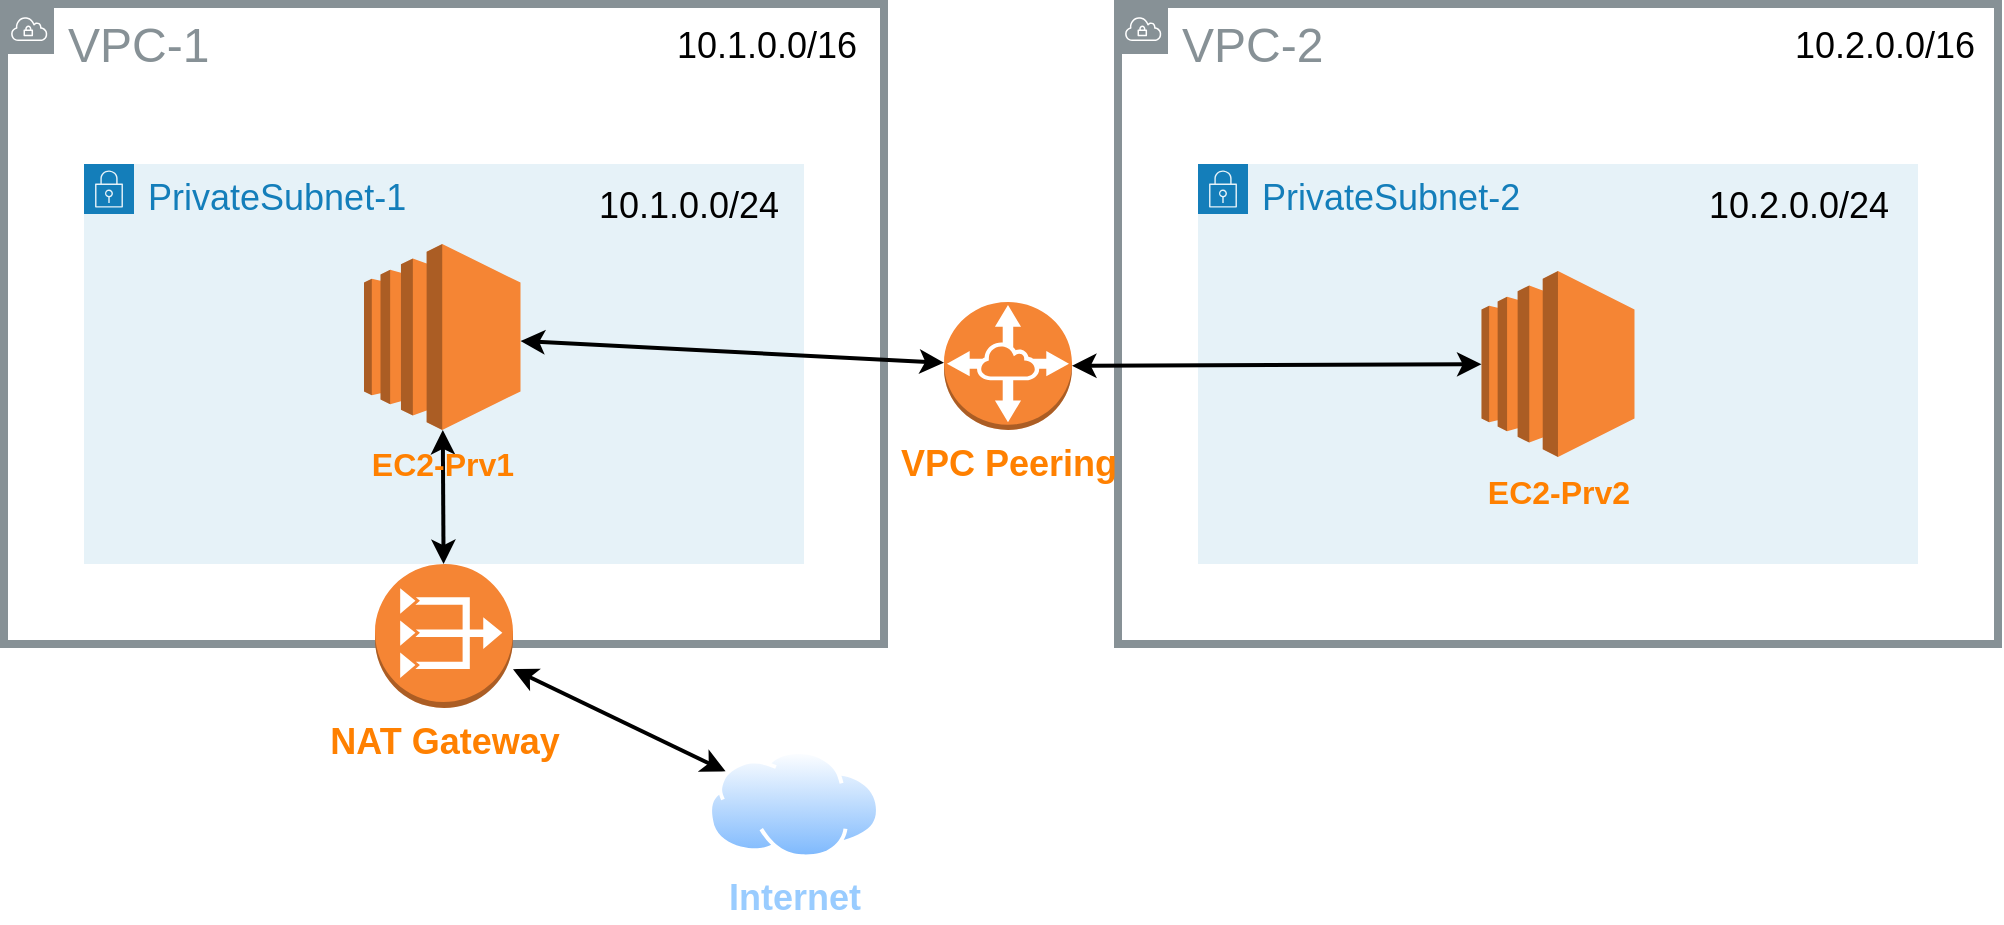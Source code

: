 <mxfile version="17.4.0" type="github">
  <diagram name="Page-1" id="e3a06f82-3646-2815-327d-82caf3d4e204">
    <mxGraphModel dx="1351" dy="847" grid="0" gridSize="10" guides="1" tooltips="1" connect="1" arrows="1" fold="1" page="1" pageScale="1.5" pageWidth="1169" pageHeight="826" background="none" math="0" shadow="0">
      <root>
        <mxCell id="0" style=";html=1;" />
        <mxCell id="1" style=";html=1;" parent="0" />
        <mxCell id="8lfY5L09jLnos-yv3J4h-9" value="&lt;font style=&quot;font-size: 18px&quot;&gt;PrivateSubnet-1&lt;/font&gt;" style="points=[[0,0],[0.25,0],[0.5,0],[0.75,0],[1,0],[1,0.25],[1,0.5],[1,0.75],[1,1],[0.75,1],[0.5,1],[0.25,1],[0,1],[0,0.75],[0,0.5],[0,0.25]];outlineConnect=0;gradientColor=none;html=1;whiteSpace=wrap;fontSize=12;fontStyle=0;container=1;pointerEvents=0;collapsible=0;recursiveResize=0;shape=mxgraph.aws4.group;grIcon=mxgraph.aws4.group_security_group;grStroke=0;strokeColor=#147EBA;fillColor=#E6F2F8;verticalAlign=top;align=left;spacingLeft=30;fontColor=#147EBA;dashed=0;strokeWidth=3;" vertex="1" parent="1">
          <mxGeometry x="360" y="240" width="360" height="200" as="geometry" />
        </mxCell>
        <mxCell id="8lfY5L09jLnos-yv3J4h-6" value="&lt;font style=&quot;font-size: 24px&quot;&gt;VPC-1&lt;/font&gt;" style="sketch=0;outlineConnect=0;gradientColor=none;html=1;whiteSpace=wrap;fontSize=12;fontStyle=0;shape=mxgraph.aws4.group;grIcon=mxgraph.aws4.group_vpc;strokeColor=#879196;fillColor=none;verticalAlign=top;align=left;spacingLeft=30;fontColor=#879196;dashed=0;strokeWidth=4;" vertex="1" parent="1">
          <mxGeometry x="320" y="160" width="440" height="320" as="geometry" />
        </mxCell>
        <mxCell id="8lfY5L09jLnos-yv3J4h-13" value="&lt;font style=&quot;font-size: 24px&quot;&gt;VPC-2&lt;/font&gt;" style="sketch=0;outlineConnect=0;gradientColor=none;html=1;whiteSpace=wrap;fontSize=12;fontStyle=0;shape=mxgraph.aws4.group;grIcon=mxgraph.aws4.group_vpc;strokeColor=#879196;fillColor=none;verticalAlign=top;align=left;spacingLeft=30;fontColor=#879196;dashed=0;strokeWidth=4;" vertex="1" parent="1">
          <mxGeometry x="877" y="160" width="440" height="320" as="geometry" />
        </mxCell>
        <mxCell id="8lfY5L09jLnos-yv3J4h-12" value="&lt;font style=&quot;font-size: 18px&quot;&gt;PrivateSubnet-2&lt;/font&gt;" style="points=[[0,0],[0.25,0],[0.5,0],[0.75,0],[1,0],[1,0.25],[1,0.5],[1,0.75],[1,1],[0.75,1],[0.5,1],[0.25,1],[0,1],[0,0.75],[0,0.5],[0,0.25]];outlineConnect=0;gradientColor=none;html=1;whiteSpace=wrap;fontSize=12;fontStyle=0;container=1;pointerEvents=0;collapsible=0;recursiveResize=0;shape=mxgraph.aws4.group;grIcon=mxgraph.aws4.group_security_group;grStroke=0;strokeColor=#147EBA;fillColor=#E6F2F8;verticalAlign=top;align=left;spacingLeft=30;fontColor=#147EBA;dashed=0;strokeWidth=3;" vertex="1" parent="1">
          <mxGeometry x="917" y="240" width="360" height="200" as="geometry" />
        </mxCell>
        <mxCell id="8lfY5L09jLnos-yv3J4h-30" value="&lt;font color=&quot;#000000&quot;&gt;10.2.0.0/24&lt;/font&gt;" style="text;html=1;align=center;verticalAlign=middle;resizable=0;points=[];autosize=1;strokeColor=none;fillColor=none;fontSize=18;fontColor=#99CCFF;" vertex="1" parent="8lfY5L09jLnos-yv3J4h-12">
          <mxGeometry x="250" y="8" width="100" height="26" as="geometry" />
        </mxCell>
        <mxCell id="8lfY5L09jLnos-yv3J4h-22" style="rounded=0;orthogonalLoop=1;jettySize=auto;html=1;fontSize=18;fontColor=#FF8000;startArrow=classic;startFill=1;strokeWidth=2;" edge="1" parent="1" source="8lfY5L09jLnos-yv3J4h-15" target="8lfY5L09jLnos-yv3J4h-21">
          <mxGeometry relative="1" as="geometry">
            <mxPoint x="770" y="524.55" as="targetPoint" />
          </mxGeometry>
        </mxCell>
        <mxCell id="8lfY5L09jLnos-yv3J4h-25" style="edgeStyle=none;rounded=0;orthogonalLoop=1;jettySize=auto;html=1;fontSize=18;fontColor=#FF8000;startArrow=classic;startFill=1;strokeWidth=2;" edge="1" parent="1" source="8lfY5L09jLnos-yv3J4h-15" target="8lfY5L09jLnos-yv3J4h-24">
          <mxGeometry relative="1" as="geometry" />
        </mxCell>
        <mxCell id="8lfY5L09jLnos-yv3J4h-15" value="&lt;font style=&quot;font-size: 16px&quot; color=&quot;#ff8000&quot;&gt;&lt;b&gt;EC2-Prv1&lt;/b&gt;&lt;/font&gt;" style="outlineConnect=0;dashed=0;verticalLabelPosition=bottom;verticalAlign=top;align=center;html=1;shape=mxgraph.aws3.ec2;fillColor=#F58534;gradientColor=none;fontSize=18;strokeWidth=4;" vertex="1" parent="1">
          <mxGeometry x="500" y="280" width="78.25" height="93" as="geometry" />
        </mxCell>
        <mxCell id="8lfY5L09jLnos-yv3J4h-16" value="&lt;font style=&quot;font-size: 16px&quot; color=&quot;#ff8000&quot;&gt;&lt;b&gt;EC2-Prv2&lt;/b&gt;&lt;/font&gt;" style="outlineConnect=0;dashed=0;verticalLabelPosition=bottom;verticalAlign=top;align=center;html=1;shape=mxgraph.aws3.ec2;fillColor=#F58534;gradientColor=none;fontSize=18;strokeWidth=4;" vertex="1" parent="1">
          <mxGeometry x="1058.75" y="293.5" width="76.5" height="93" as="geometry" />
        </mxCell>
        <mxCell id="8lfY5L09jLnos-yv3J4h-23" style="edgeStyle=none;rounded=0;orthogonalLoop=1;jettySize=auto;html=1;fontSize=18;fontColor=#FF8000;startArrow=classic;startFill=1;strokeWidth=2;" edge="1" parent="1" source="8lfY5L09jLnos-yv3J4h-21" target="8lfY5L09jLnos-yv3J4h-16">
          <mxGeometry relative="1" as="geometry" />
        </mxCell>
        <mxCell id="8lfY5L09jLnos-yv3J4h-21" value="&lt;b&gt;VPC Peering&lt;/b&gt;" style="outlineConnect=0;dashed=0;verticalLabelPosition=bottom;verticalAlign=top;align=center;html=1;shape=mxgraph.aws3.vpc_peering;fillColor=#F58534;gradientColor=none;fontSize=18;fontColor=#FF8000;strokeWidth=4;aspect=fixed;" vertex="1" parent="1">
          <mxGeometry x="790" y="309" width="64" height="64" as="geometry" />
        </mxCell>
        <mxCell id="8lfY5L09jLnos-yv3J4h-31" style="edgeStyle=none;rounded=0;orthogonalLoop=1;jettySize=auto;html=1;fontSize=18;fontColor=#000000;startArrow=classic;startFill=1;strokeWidth=2;" edge="1" parent="1" source="8lfY5L09jLnos-yv3J4h-24" target="8lfY5L09jLnos-yv3J4h-26">
          <mxGeometry relative="1" as="geometry" />
        </mxCell>
        <mxCell id="8lfY5L09jLnos-yv3J4h-24" value="&lt;b&gt;NAT Gateway&lt;/b&gt;" style="outlineConnect=0;dashed=0;verticalLabelPosition=bottom;verticalAlign=top;align=center;html=1;shape=mxgraph.aws3.vpc_nat_gateway;fillColor=#F58534;gradientColor=none;fontSize=18;fontColor=#FF8000;strokeWidth=4;" vertex="1" parent="1">
          <mxGeometry x="505.5" y="440" width="69" height="72" as="geometry" />
        </mxCell>
        <mxCell id="8lfY5L09jLnos-yv3J4h-26" value="&lt;b&gt;&lt;font color=&quot;#99ccff&quot;&gt;Internet&lt;/font&gt;&lt;/b&gt;" style="aspect=fixed;perimeter=ellipsePerimeter;html=1;align=center;shadow=0;dashed=0;spacingTop=3;image;image=img/lib/active_directory/internet_cloud.svg;fontSize=18;fontColor=#FF8000;strokeWidth=4;" vertex="1" parent="1">
          <mxGeometry x="672" y="533" width="86" height="54.18" as="geometry" />
        </mxCell>
        <mxCell id="8lfY5L09jLnos-yv3J4h-27" value="&lt;font color=&quot;#000000&quot;&gt;10.1.0.0/16&lt;/font&gt;" style="text;html=1;align=center;verticalAlign=middle;resizable=0;points=[];autosize=1;strokeColor=none;fillColor=none;fontSize=18;fontColor=#99CCFF;" vertex="1" parent="1">
          <mxGeometry x="651" y="168" width="100" height="26" as="geometry" />
        </mxCell>
        <mxCell id="8lfY5L09jLnos-yv3J4h-28" value="&lt;font color=&quot;#000000&quot;&gt;10.2.0.0/16&lt;/font&gt;" style="text;html=1;align=center;verticalAlign=middle;resizable=0;points=[];autosize=1;strokeColor=none;fillColor=none;fontSize=18;fontColor=#99CCFF;" vertex="1" parent="1">
          <mxGeometry x="1210" y="168" width="100" height="26" as="geometry" />
        </mxCell>
        <mxCell id="8lfY5L09jLnos-yv3J4h-29" value="&lt;font color=&quot;#000000&quot;&gt;10.1.0.0/24&lt;/font&gt;" style="text;html=1;align=center;verticalAlign=middle;resizable=0;points=[];autosize=1;strokeColor=none;fillColor=none;fontSize=18;fontColor=#99CCFF;" vertex="1" parent="1">
          <mxGeometry x="612" y="248" width="100" height="26" as="geometry" />
        </mxCell>
      </root>
    </mxGraphModel>
  </diagram>
</mxfile>
